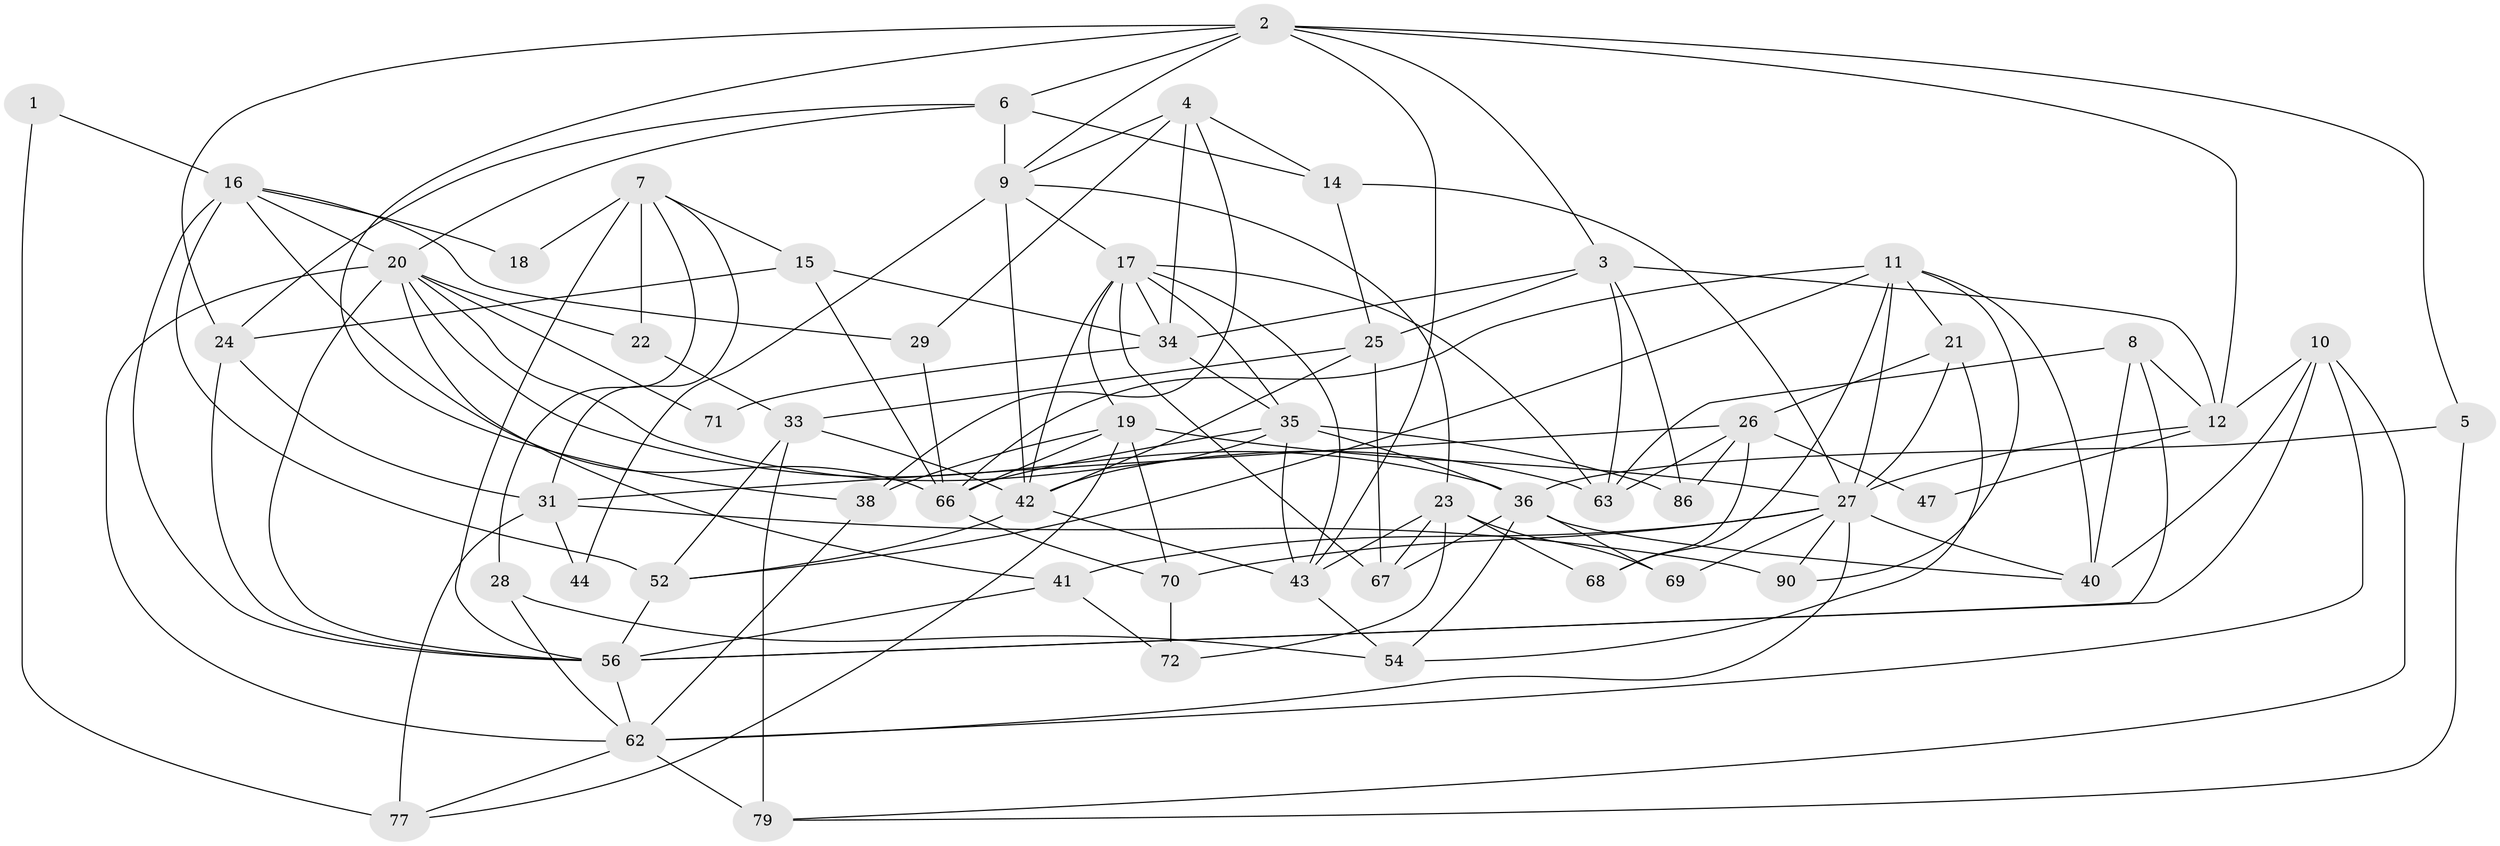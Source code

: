 // original degree distribution, {2: 0.15217391304347827, 3: 0.22826086956521738, 4: 0.31521739130434784, 5: 0.14130434782608695, 6: 0.09782608695652174, 7: 0.06521739130434782}
// Generated by graph-tools (version 1.1) at 2025/11/02/27/25 16:11:18]
// undirected, 56 vertices, 141 edges
graph export_dot {
graph [start="1"]
  node [color=gray90,style=filled];
  1;
  2 [super="+59"];
  3 [super="+51"];
  4;
  5;
  6 [super="+32"];
  7 [super="+83"];
  8 [super="+85"];
  9 [super="+58"];
  10 [super="+87"];
  11 [super="+46"];
  12 [super="+13"];
  14 [super="+73"];
  15 [super="+39"];
  16 [super="+48"];
  17 [super="+30"];
  18;
  19 [super="+78"];
  20 [super="+49"];
  21 [super="+57"];
  22;
  23 [super="+37"];
  24;
  25 [super="+55"];
  26 [super="+65"];
  27 [super="+84"];
  28;
  29 [super="+76"];
  31 [super="+91"];
  33 [super="+64"];
  34 [super="+80"];
  35 [super="+45"];
  36 [super="+89"];
  38 [super="+53"];
  40 [super="+60"];
  41 [super="+61"];
  42 [super="+50"];
  43 [super="+74"];
  44;
  47;
  52 [super="+81"];
  54;
  56 [super="+92"];
  62 [super="+88"];
  63;
  66 [super="+82"];
  67;
  68;
  69;
  70 [super="+75"];
  71;
  72;
  77;
  79;
  86;
  90;
  1 -- 77;
  1 -- 16;
  2 -- 24;
  2 -- 9;
  2 -- 3;
  2 -- 5;
  2 -- 12;
  2 -- 38;
  2 -- 6;
  2 -- 43;
  3 -- 12;
  3 -- 34;
  3 -- 25;
  3 -- 86;
  3 -- 63;
  4 -- 14;
  4 -- 9;
  4 -- 38;
  4 -- 34;
  4 -- 29;
  5 -- 79;
  5 -- 36;
  6 -- 24;
  6 -- 9;
  6 -- 14;
  6 -- 20;
  7 -- 22;
  7 -- 56 [weight=2];
  7 -- 31;
  7 -- 18;
  7 -- 28;
  7 -- 15;
  8 -- 63;
  8 -- 56;
  8 -- 12;
  8 -- 40;
  9 -- 17;
  9 -- 44;
  9 -- 42;
  9 -- 23;
  10 -- 79;
  10 -- 56;
  10 -- 40;
  10 -- 12;
  10 -- 62;
  11 -- 52;
  11 -- 66;
  11 -- 21;
  11 -- 68;
  11 -- 40;
  11 -- 90;
  11 -- 27;
  12 -- 47;
  12 -- 27 [weight=2];
  14 -- 25;
  14 -- 27;
  15 -- 24;
  15 -- 34;
  15 -- 66;
  16 -- 56;
  16 -- 18;
  16 -- 20;
  16 -- 52;
  16 -- 29;
  16 -- 66;
  17 -- 63;
  17 -- 67;
  17 -- 42;
  17 -- 19;
  17 -- 35;
  17 -- 34;
  17 -- 43;
  19 -- 27;
  19 -- 38;
  19 -- 77;
  19 -- 70;
  19 -- 66;
  20 -- 56;
  20 -- 22;
  20 -- 62;
  20 -- 71;
  20 -- 63;
  20 -- 36;
  20 -- 41;
  21 -- 27;
  21 -- 26 [weight=2];
  21 -- 54;
  22 -- 33;
  23 -- 43;
  23 -- 68;
  23 -- 72;
  23 -- 67;
  23 -- 69;
  24 -- 56;
  24 -- 31;
  25 -- 67;
  25 -- 33;
  25 -- 42;
  26 -- 68;
  26 -- 86;
  26 -- 63;
  26 -- 47;
  26 -- 31;
  27 -- 62;
  27 -- 69;
  27 -- 41;
  27 -- 90;
  27 -- 70;
  27 -- 40;
  28 -- 54;
  28 -- 62;
  29 -- 66 [weight=2];
  31 -- 90;
  31 -- 44;
  31 -- 77;
  33 -- 52;
  33 -- 79 [weight=2];
  33 -- 42;
  34 -- 35;
  34 -- 71;
  35 -- 86;
  35 -- 66;
  35 -- 42;
  35 -- 43;
  35 -- 36;
  36 -- 67;
  36 -- 69;
  36 -- 54;
  36 -- 40;
  38 -- 62;
  41 -- 72;
  41 -- 56;
  42 -- 52;
  42 -- 43;
  43 -- 54;
  52 -- 56;
  56 -- 62;
  62 -- 77;
  62 -- 79;
  66 -- 70;
  70 -- 72;
}

